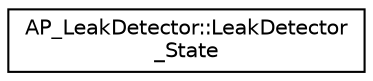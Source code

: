digraph "Graphical Class Hierarchy"
{
 // INTERACTIVE_SVG=YES
  edge [fontname="Helvetica",fontsize="10",labelfontname="Helvetica",labelfontsize="10"];
  node [fontname="Helvetica",fontsize="10",shape=record];
  rankdir="LR";
  Node1 [label="AP_LeakDetector::LeakDetector\l_State",height=0.2,width=0.4,color="black", fillcolor="white", style="filled",URL="$structAP__LeakDetector_1_1LeakDetector__State.html"];
}
